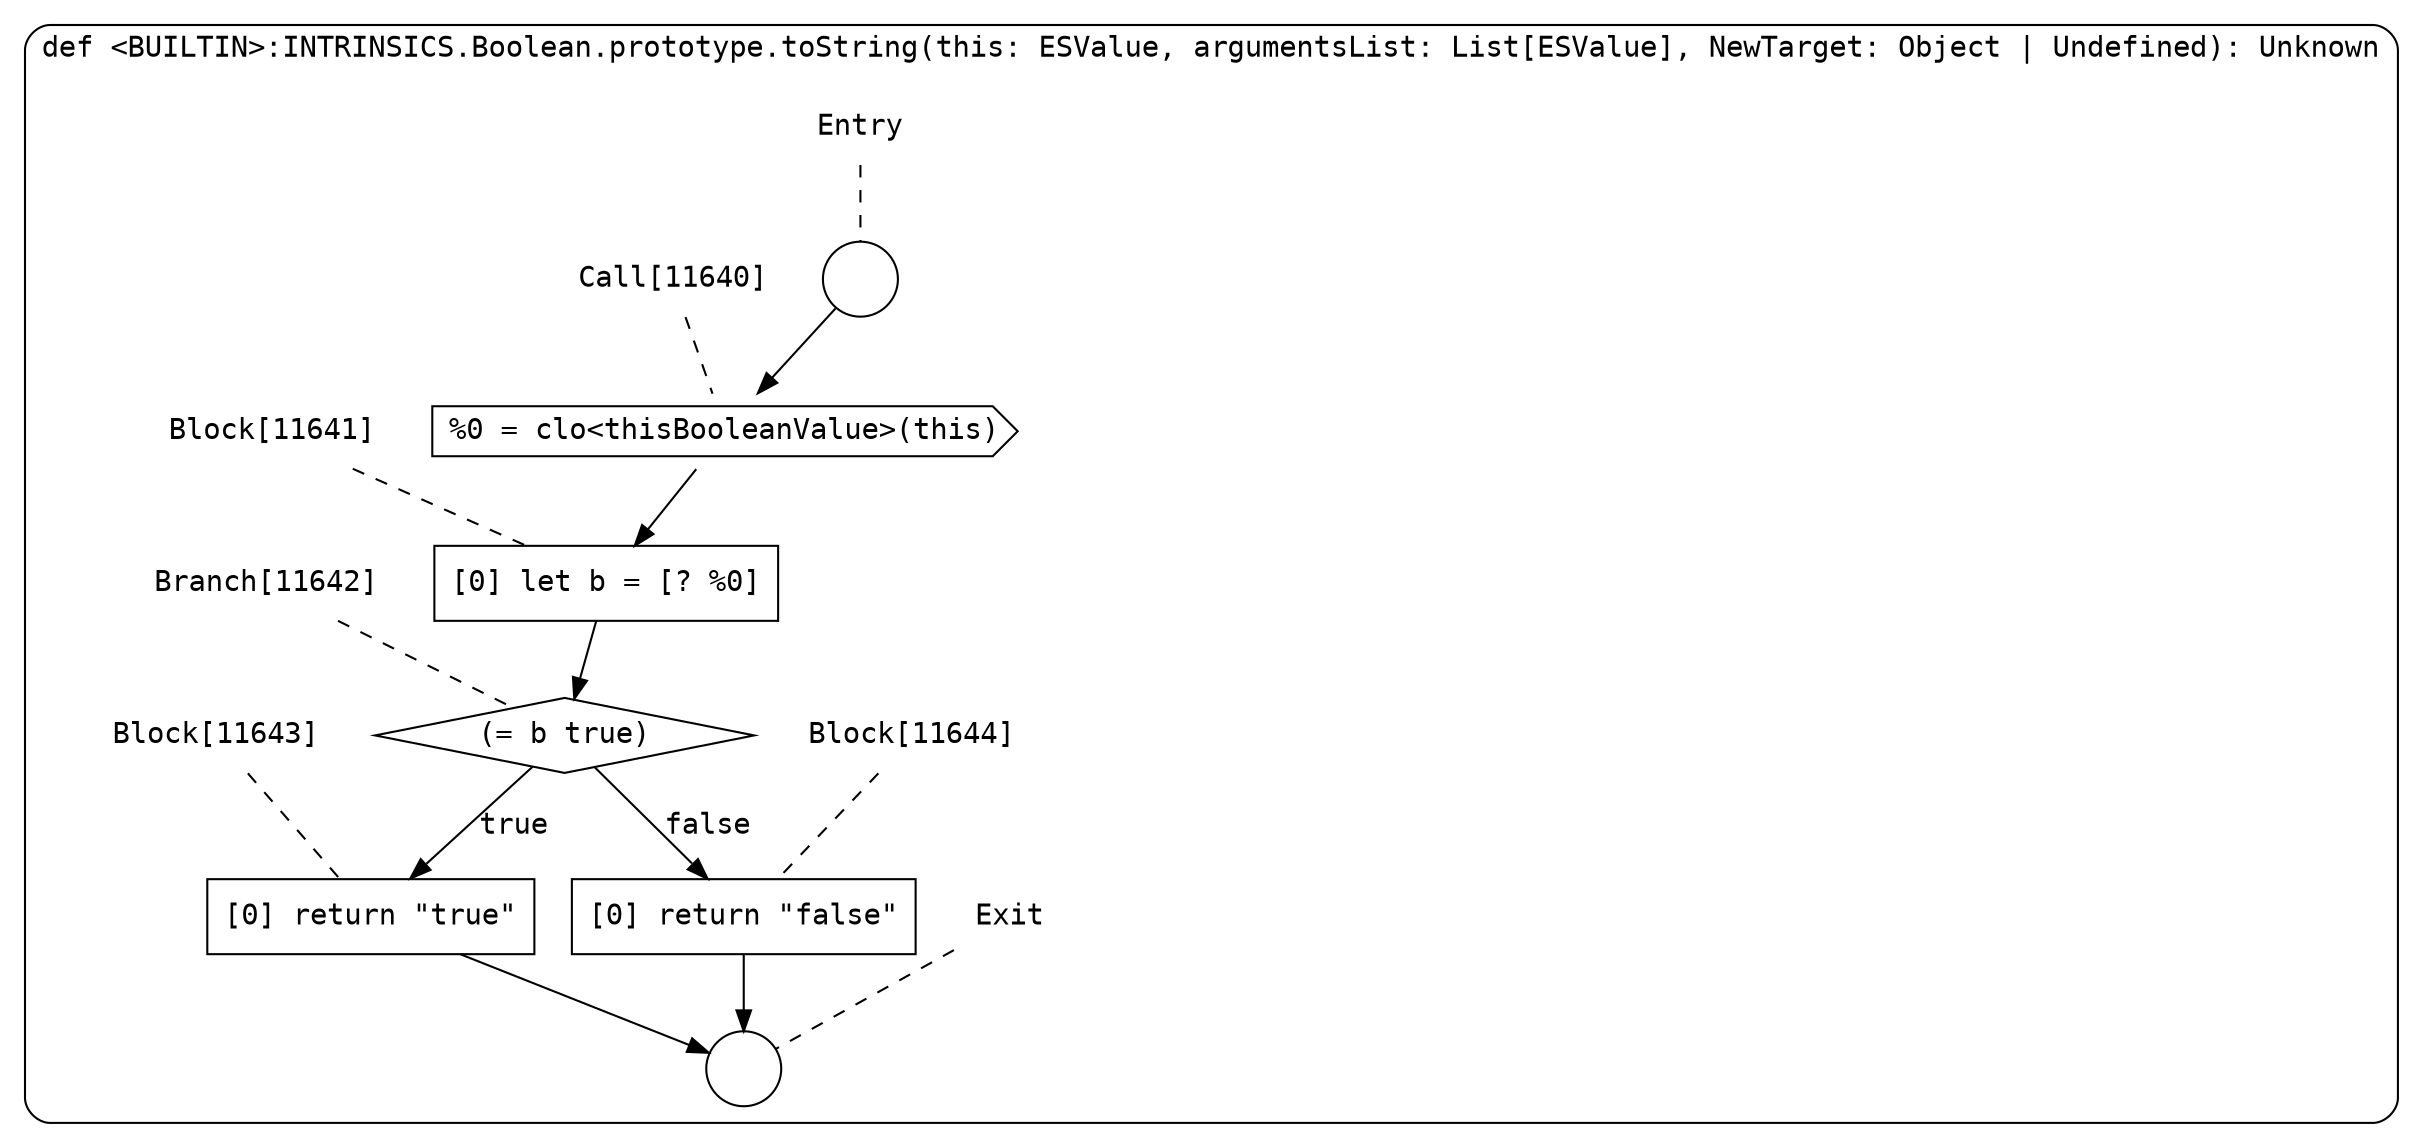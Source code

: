 digraph {
  graph [fontname = "Consolas"]
  node [fontname = "Consolas"]
  edge [fontname = "Consolas"]
  subgraph cluster2042 {
    label = "def <BUILTIN>:INTRINSICS.Boolean.prototype.toString(this: ESValue, argumentsList: List[ESValue], NewTarget: Object | Undefined): Unknown"
    style = rounded
    cluster2042_entry_name [shape=none, label=<<font color="black">Entry</font>>]
    cluster2042_entry_name -> cluster2042_entry [arrowhead=none, color="black", style=dashed]
    cluster2042_entry [shape=circle label=" " color="black" fillcolor="white" style=filled]
    cluster2042_entry -> node11640 [color="black"]
    cluster2042_exit_name [shape=none, label=<<font color="black">Exit</font>>]
    cluster2042_exit_name -> cluster2042_exit [arrowhead=none, color="black", style=dashed]
    cluster2042_exit [shape=circle label=" " color="black" fillcolor="white" style=filled]
    node11640_name [shape=none, label=<<font color="black">Call[11640]</font>>]
    node11640_name -> node11640 [arrowhead=none, color="black", style=dashed]
    node11640 [shape=cds, label=<<font color="black">%0 = clo&lt;thisBooleanValue&gt;(this)</font>> color="black" fillcolor="white", style=filled]
    node11640 -> node11641 [color="black"]
    node11641_name [shape=none, label=<<font color="black">Block[11641]</font>>]
    node11641_name -> node11641 [arrowhead=none, color="black", style=dashed]
    node11641 [shape=box, label=<<font color="black">[0] let b = [? %0]<BR ALIGN="LEFT"/></font>> color="black" fillcolor="white", style=filled]
    node11641 -> node11642 [color="black"]
    node11642_name [shape=none, label=<<font color="black">Branch[11642]</font>>]
    node11642_name -> node11642 [arrowhead=none, color="black", style=dashed]
    node11642 [shape=diamond, label=<<font color="black">(= b true)</font>> color="black" fillcolor="white", style=filled]
    node11642 -> node11643 [label=<<font color="black">true</font>> color="black"]
    node11642 -> node11644 [label=<<font color="black">false</font>> color="black"]
    node11643_name [shape=none, label=<<font color="black">Block[11643]</font>>]
    node11643_name -> node11643 [arrowhead=none, color="black", style=dashed]
    node11643 [shape=box, label=<<font color="black">[0] return &quot;true&quot;<BR ALIGN="LEFT"/></font>> color="black" fillcolor="white", style=filled]
    node11643 -> cluster2042_exit [color="black"]
    node11644_name [shape=none, label=<<font color="black">Block[11644]</font>>]
    node11644_name -> node11644 [arrowhead=none, color="black", style=dashed]
    node11644 [shape=box, label=<<font color="black">[0] return &quot;false&quot;<BR ALIGN="LEFT"/></font>> color="black" fillcolor="white", style=filled]
    node11644 -> cluster2042_exit [color="black"]
  }
}
